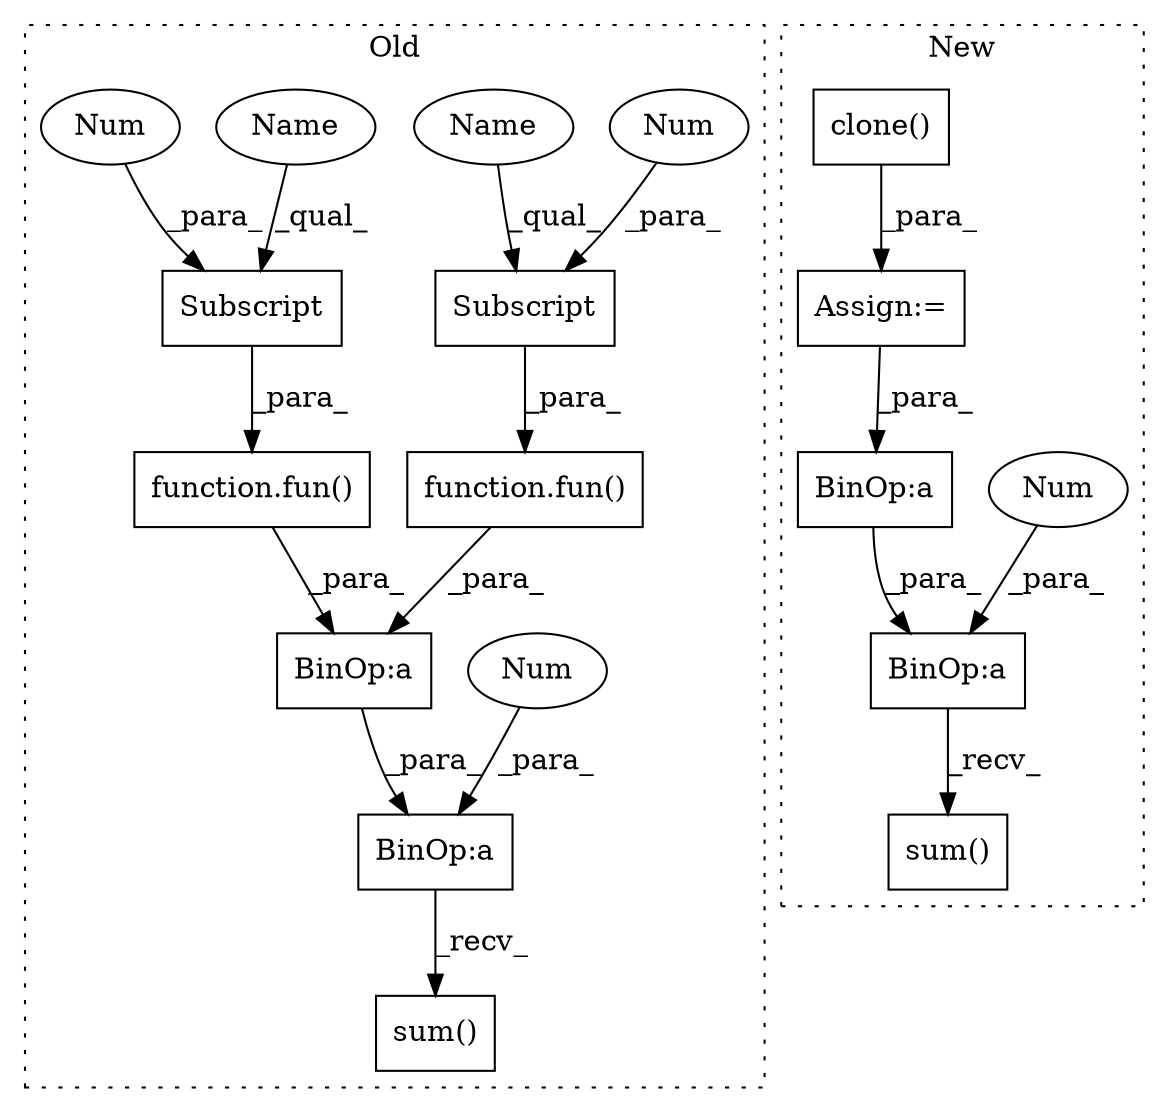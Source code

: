 digraph G {
subgraph cluster0 {
1 [label="function.fun()" a="75" s="4069,4083" l="4,1" shape="box"];
7 [label="BinOp:a" a="82" s="4085" l="2" shape="box"];
8 [label="BinOp:a" a="82" s="4068" l="1" shape="box"];
9 [label="Subscript" a="63" s="4073,0" l="10,0" shape="box"];
10 [label="Subscript" a="63" s="4057,0" l="10,0" shape="box"];
11 [label="sum()" a="75" s="4051" l="44" shape="box"];
12 [label="function.fun()" a="75" s="4053,4067" l="4,1" shape="box"];
13 [label="Num" a="76" s="4080" l="2" shape="ellipse"];
14 [label="Num" a="76" s="4087" l="1" shape="ellipse"];
15 [label="Num" a="76" s="4064" l="2" shape="ellipse"];
17 [label="Name" a="87" s="4073" l="6" shape="ellipse"];
18 [label="Name" a="87" s="4057" l="6" shape="ellipse"];
label = "Old";
style="dotted";
}
subgraph cluster1 {
2 [label="sum()" a="75" s="4078" l="21" shape="box"];
3 [label="BinOp:a" a="82" s="4086" l="1" shape="box"];
4 [label="BinOp:a" a="82" s="4089" l="2" shape="box"];
5 [label="Num" a="76" s="4091" l="1" shape="ellipse"];
6 [label="Assign:=" a="68" s="3697" l="3" shape="box"];
16 [label="clone()" a="75" s="3700" l="9" shape="box"];
label = "New";
style="dotted";
}
1 -> 8 [label="_para_"];
3 -> 4 [label="_para_"];
4 -> 2 [label="_recv_"];
5 -> 4 [label="_para_"];
6 -> 3 [label="_para_"];
7 -> 11 [label="_recv_"];
8 -> 7 [label="_para_"];
9 -> 1 [label="_para_"];
10 -> 12 [label="_para_"];
12 -> 8 [label="_para_"];
13 -> 9 [label="_para_"];
14 -> 7 [label="_para_"];
15 -> 10 [label="_para_"];
16 -> 6 [label="_para_"];
17 -> 9 [label="_qual_"];
18 -> 10 [label="_qual_"];
}
